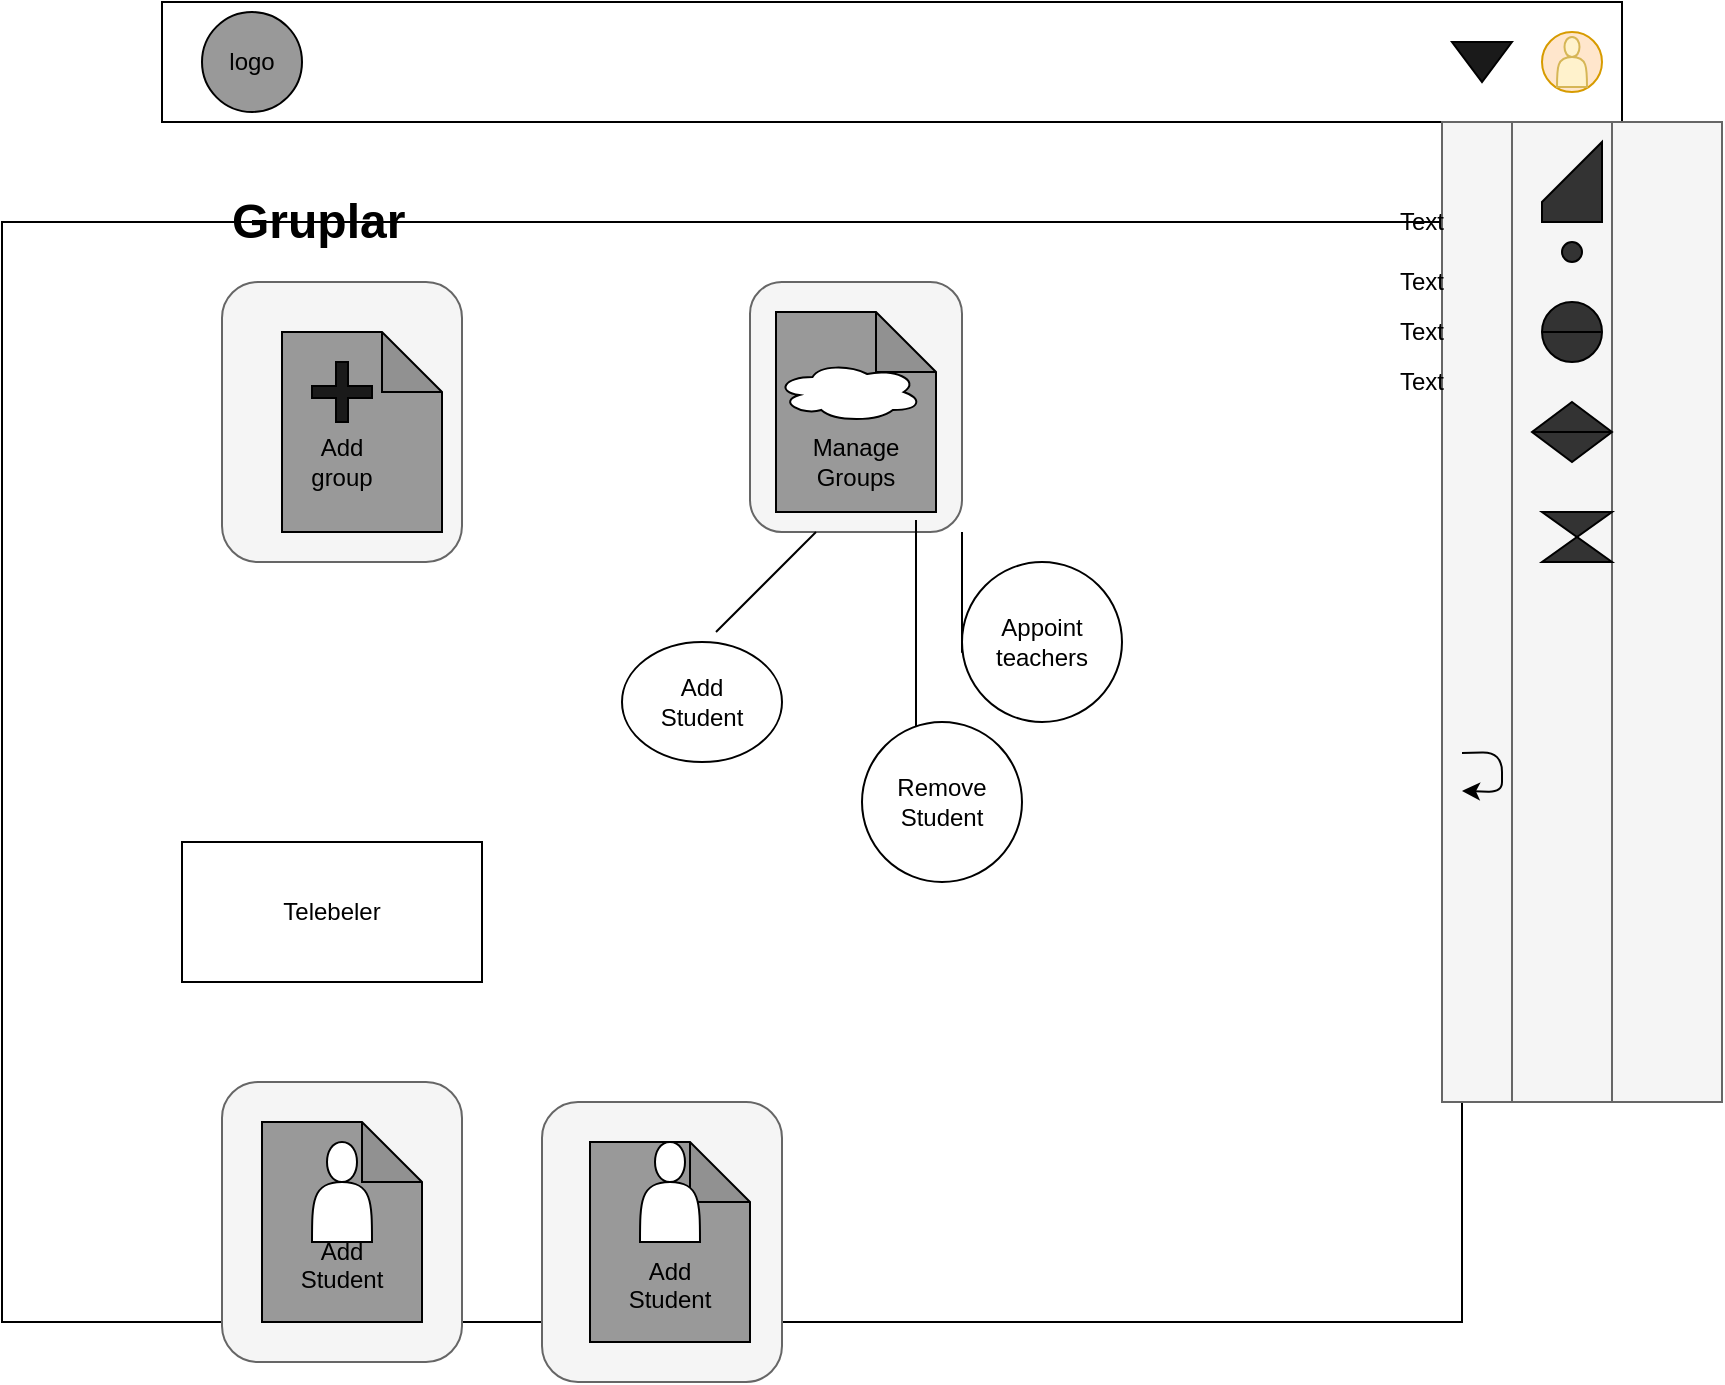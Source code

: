 <mxfile version="13.1.3">
    <diagram id="6hGFLwfOUW9BJ-s0fimq" name="Page-1">
        <mxGraphModel dx="1410" dy="468" grid="1" gridSize="10" guides="1" tooltips="1" connect="1" arrows="1" fold="1" page="1" pageScale="1" pageWidth="827" pageHeight="1169" math="0" shadow="0">
            <root>
                <mxCell id="0"/>
                <mxCell id="1" parent="0"/>
                <mxCell id="2" value="" style="rounded=0;whiteSpace=wrap;html=1;" parent="1" vertex="1">
                    <mxGeometry x="-80" y="110" width="730" height="550" as="geometry"/>
                </mxCell>
                <mxCell id="3" value="" style="rounded=0;whiteSpace=wrap;html=1;" parent="1" vertex="1">
                    <mxGeometry width="730" height="60" as="geometry"/>
                </mxCell>
                <mxCell id="4" value="logo" style="ellipse;whiteSpace=wrap;html=1;aspect=fixed;fillColor=#999999;" parent="1" vertex="1">
                    <mxGeometry x="20" y="5" width="50" height="50" as="geometry"/>
                </mxCell>
                <mxCell id="5" value="" style="ellipse;whiteSpace=wrap;html=1;aspect=fixed;fillColor=#ffe6cc;strokeColor=#d79b00;" parent="1" vertex="1">
                    <mxGeometry x="690" y="15" width="30" height="30" as="geometry"/>
                </mxCell>
                <mxCell id="6" value="" style="triangle;whiteSpace=wrap;html=1;fillColor=#1A1A1A;rotation=-90;direction=west;" parent="1" vertex="1">
                    <mxGeometry x="650" y="15" width="20" height="30" as="geometry"/>
                </mxCell>
                <mxCell id="7" value="" style="rounded=0;whiteSpace=wrap;html=1;fillColor=#f5f5f5;strokeColor=#666666;fontColor=#333333;" parent="1" vertex="1">
                    <mxGeometry x="640" y="60" width="140" height="490" as="geometry"/>
                </mxCell>
                <mxCell id="9" value="" style="rounded=0;whiteSpace=wrap;html=1;fillColor=#f5f5f5;strokeColor=#666666;fontColor=#333333;" parent="1" vertex="1">
                    <mxGeometry x="675" y="60" width="50" height="490" as="geometry"/>
                </mxCell>
                <mxCell id="10" value="" style="shape=manualInput;whiteSpace=wrap;html=1;fillColor=#333333;" parent="1" vertex="1">
                    <mxGeometry x="690" y="70" width="30" height="40" as="geometry"/>
                </mxCell>
                <mxCell id="11" value="" style="shape=lineEllipse;perimeter=ellipsePerimeter;whiteSpace=wrap;html=1;backgroundOutline=1;fillColor=#333333;" parent="1" vertex="1">
                    <mxGeometry x="690" y="150" width="30" height="30" as="geometry"/>
                </mxCell>
                <mxCell id="12" value="" style="shape=actor;whiteSpace=wrap;html=1;fillColor=#fff2cc;strokeColor=#d6b656;" parent="1" vertex="1">
                    <mxGeometry x="697.5" y="17.5" width="15" height="25" as="geometry"/>
                </mxCell>
                <mxCell id="13" value="" style="shape=sortShape;perimeter=rhombusPerimeter;whiteSpace=wrap;html=1;fillColor=#333333;" parent="1" vertex="1">
                    <mxGeometry x="685" y="200" width="40" height="30" as="geometry"/>
                </mxCell>
                <mxCell id="14" value="" style="shape=collate;whiteSpace=wrap;html=1;fillColor=#333333;" parent="1" vertex="1">
                    <mxGeometry x="690" y="255" width="35" height="25" as="geometry"/>
                </mxCell>
                <mxCell id="15" value="" style="ellipse;whiteSpace=wrap;html=1;aspect=fixed;fillColor=#333333;" parent="1" vertex="1">
                    <mxGeometry x="700" y="120" width="10" height="10" as="geometry"/>
                </mxCell>
                <mxCell id="27" value="&lt;h1&gt;Gruplar&lt;/h1&gt;" style="text;html=1;strokeColor=none;fillColor=none;spacing=5;spacingTop=-20;whiteSpace=wrap;overflow=hidden;rounded=0;" parent="1" vertex="1">
                    <mxGeometry x="30" y="90" width="190" height="40" as="geometry"/>
                </mxCell>
                <mxCell id="30" value="Text" style="text;html=1;strokeColor=none;fillColor=none;align=center;verticalAlign=middle;whiteSpace=wrap;rounded=0;" parent="1" vertex="1">
                    <mxGeometry x="610" y="100" width="40" height="20" as="geometry"/>
                </mxCell>
                <mxCell id="31" value="Text" style="text;html=1;strokeColor=none;fillColor=none;align=center;verticalAlign=middle;whiteSpace=wrap;rounded=0;" parent="1" vertex="1">
                    <mxGeometry x="610" y="130" width="40" height="20" as="geometry"/>
                </mxCell>
                <mxCell id="32" value="Text" style="text;html=1;strokeColor=none;fillColor=none;align=center;verticalAlign=middle;whiteSpace=wrap;rounded=0;" parent="1" vertex="1">
                    <mxGeometry x="610" y="155" width="40" height="20" as="geometry"/>
                </mxCell>
                <mxCell id="33" value="Text" style="text;html=1;strokeColor=none;fillColor=none;align=center;verticalAlign=middle;whiteSpace=wrap;rounded=0;" parent="1" vertex="1">
                    <mxGeometry x="610" y="180" width="40" height="20" as="geometry"/>
                </mxCell>
                <mxCell id="38" value="" style="rounded=1;whiteSpace=wrap;html=1;fillColor=#f5f5f5;strokeColor=#666666;fontColor=#333333;" parent="1" vertex="1">
                    <mxGeometry x="30" y="140" width="120" height="140" as="geometry"/>
                </mxCell>
                <mxCell id="43" value="" style="shape=note;whiteSpace=wrap;html=1;backgroundOutline=1;darkOpacity=0.05;fillColor=#999999;" parent="1" vertex="1">
                    <mxGeometry x="60" y="165" width="80" height="100" as="geometry"/>
                </mxCell>
                <mxCell id="44" value="" style="shape=cross;whiteSpace=wrap;html=1;fillColor=#1A1A1A;" parent="1" vertex="1">
                    <mxGeometry x="75" y="180" width="30" height="30" as="geometry"/>
                </mxCell>
                <mxCell id="45" value="Add group" style="text;html=1;strokeColor=none;fillColor=none;align=center;verticalAlign=middle;whiteSpace=wrap;rounded=0;" parent="1" vertex="1">
                    <mxGeometry x="70" y="220" width="40" height="20" as="geometry"/>
                </mxCell>
                <mxCell id="52" value="" style="rounded=1;whiteSpace=wrap;html=1;fillColor=#f5f5f5;strokeColor=#666666;fontColor=#333333;" vertex="1" parent="1">
                    <mxGeometry x="294" y="140" width="106" height="125" as="geometry"/>
                </mxCell>
                <mxCell id="55" value="Manage&lt;br&gt;groups" style="text;html=1;resizable=0;autosize=1;align=center;verticalAlign=middle;points=[];fillColor=none;strokeColor=none;rounded=0;" vertex="1" parent="1">
                    <mxGeometry x="317" y="220" width="60" height="30" as="geometry"/>
                </mxCell>
                <mxCell id="61" value="Telebeler" style="rounded=0;whiteSpace=wrap;html=1;" vertex="1" parent="1">
                    <mxGeometry x="10" y="420" width="150" height="70" as="geometry"/>
                </mxCell>
                <mxCell id="62" value="" style="rounded=1;whiteSpace=wrap;html=1;fillColor=#f5f5f5;strokeColor=#666666;fontColor=#333333;" vertex="1" parent="1">
                    <mxGeometry x="30" y="540" width="120" height="140" as="geometry"/>
                </mxCell>
                <mxCell id="63" value="&lt;br&gt;&lt;br&gt;&lt;br&gt;Add&lt;br&gt;Student" style="shape=note;whiteSpace=wrap;html=1;backgroundOutline=1;darkOpacity=0.05;fillColor=#999999;" vertex="1" parent="1">
                    <mxGeometry x="50" y="560" width="80" height="100" as="geometry"/>
                </mxCell>
                <mxCell id="65" value="" style="shape=actor;whiteSpace=wrap;html=1;" vertex="1" parent="1">
                    <mxGeometry x="75" y="570" width="30" height="50" as="geometry"/>
                </mxCell>
                <mxCell id="69" value="" style="shape=note;whiteSpace=wrap;html=1;backgroundOutline=1;darkOpacity=0.05;fillColor=#999999;" vertex="1" parent="1">
                    <mxGeometry x="307" y="155" width="80" height="100" as="geometry"/>
                </mxCell>
                <mxCell id="70" value="" style="ellipse;shape=cloud;whiteSpace=wrap;html=1;" vertex="1" parent="1">
                    <mxGeometry x="307" y="180" width="73" height="30" as="geometry"/>
                </mxCell>
                <mxCell id="71" value="Manage&lt;br&gt;Groups&lt;br&gt;" style="text;html=1;strokeColor=none;fillColor=none;align=center;verticalAlign=middle;whiteSpace=wrap;rounded=0;" vertex="1" parent="1">
                    <mxGeometry x="327" y="225" width="40" height="10" as="geometry"/>
                </mxCell>
                <mxCell id="72" value="" style="endArrow=classic;html=1;" edge="1" parent="1" source="2" target="2">
                    <mxGeometry width="50" height="50" relative="1" as="geometry">
                        <mxPoint x="380" y="340" as="sourcePoint"/>
                        <mxPoint x="430" y="290" as="targetPoint"/>
                    </mxGeometry>
                </mxCell>
                <mxCell id="74" value="" style="endArrow=none;html=1;" edge="1" parent="1">
                    <mxGeometry width="50" height="50" relative="1" as="geometry">
                        <mxPoint x="277" y="315" as="sourcePoint"/>
                        <mxPoint x="327" y="265" as="targetPoint"/>
                    </mxGeometry>
                </mxCell>
                <mxCell id="76" value="Add&lt;br&gt;Student" style="ellipse;whiteSpace=wrap;html=1;" vertex="1" parent="1">
                    <mxGeometry x="230" y="320" width="80" height="60" as="geometry"/>
                </mxCell>
                <mxCell id="77" value="" style="endArrow=none;html=1;" edge="1" parent="1">
                    <mxGeometry width="50" height="50" relative="1" as="geometry">
                        <mxPoint x="377" y="259" as="sourcePoint"/>
                        <mxPoint x="377" y="270" as="targetPoint"/>
                        <Array as="points">
                            <mxPoint x="377" y="259"/>
                            <mxPoint x="377" y="370"/>
                        </Array>
                    </mxGeometry>
                </mxCell>
                <mxCell id="78" value="Remove&lt;br&gt;Student" style="ellipse;whiteSpace=wrap;html=1;aspect=fixed;" vertex="1" parent="1">
                    <mxGeometry x="350" y="360" width="80" height="80" as="geometry"/>
                </mxCell>
                <mxCell id="79" value="" style="endArrow=none;html=1;" edge="1" parent="1">
                    <mxGeometry width="50" height="50" relative="1" as="geometry">
                        <mxPoint x="400" y="265" as="sourcePoint"/>
                        <mxPoint x="400" y="276" as="targetPoint"/>
                        <Array as="points">
                            <mxPoint x="400" y="265"/>
                            <mxPoint x="400" y="330"/>
                        </Array>
                    </mxGeometry>
                </mxCell>
                <mxCell id="80" value="Appoint&lt;br&gt;teachers" style="ellipse;whiteSpace=wrap;html=1;aspect=fixed;" vertex="1" parent="1">
                    <mxGeometry x="400" y="280" width="80" height="80" as="geometry"/>
                </mxCell>
                <mxCell id="84" value="" style="rounded=1;whiteSpace=wrap;html=1;fillColor=#f5f5f5;strokeColor=#666666;fontColor=#333333;" vertex="1" parent="1">
                    <mxGeometry x="190" y="550" width="120" height="140" as="geometry"/>
                </mxCell>
                <mxCell id="87" style="edgeStyle=elbowEdgeStyle;rounded=0;orthogonalLoop=1;jettySize=auto;html=1;exitX=0.75;exitY=0.25;exitDx=0;exitDy=0;exitPerimeter=0;" edge="1" parent="1" source="85" target="2">
                    <mxGeometry relative="1" as="geometry"/>
                </mxCell>
                <mxCell id="86" value="&lt;br&gt;&lt;br&gt;&lt;br&gt;Add&lt;br&gt;Student" style="shape=note;whiteSpace=wrap;html=1;backgroundOutline=1;darkOpacity=0.05;fillColor=#999999;" vertex="1" parent="1">
                    <mxGeometry x="214" y="570" width="80" height="100" as="geometry"/>
                </mxCell>
                <mxCell id="85" value="" style="shape=actor;whiteSpace=wrap;html=1;" vertex="1" parent="1">
                    <mxGeometry x="239" y="570" width="30" height="50" as="geometry"/>
                </mxCell>
            </root>
        </mxGraphModel>
    </diagram>
</mxfile>
